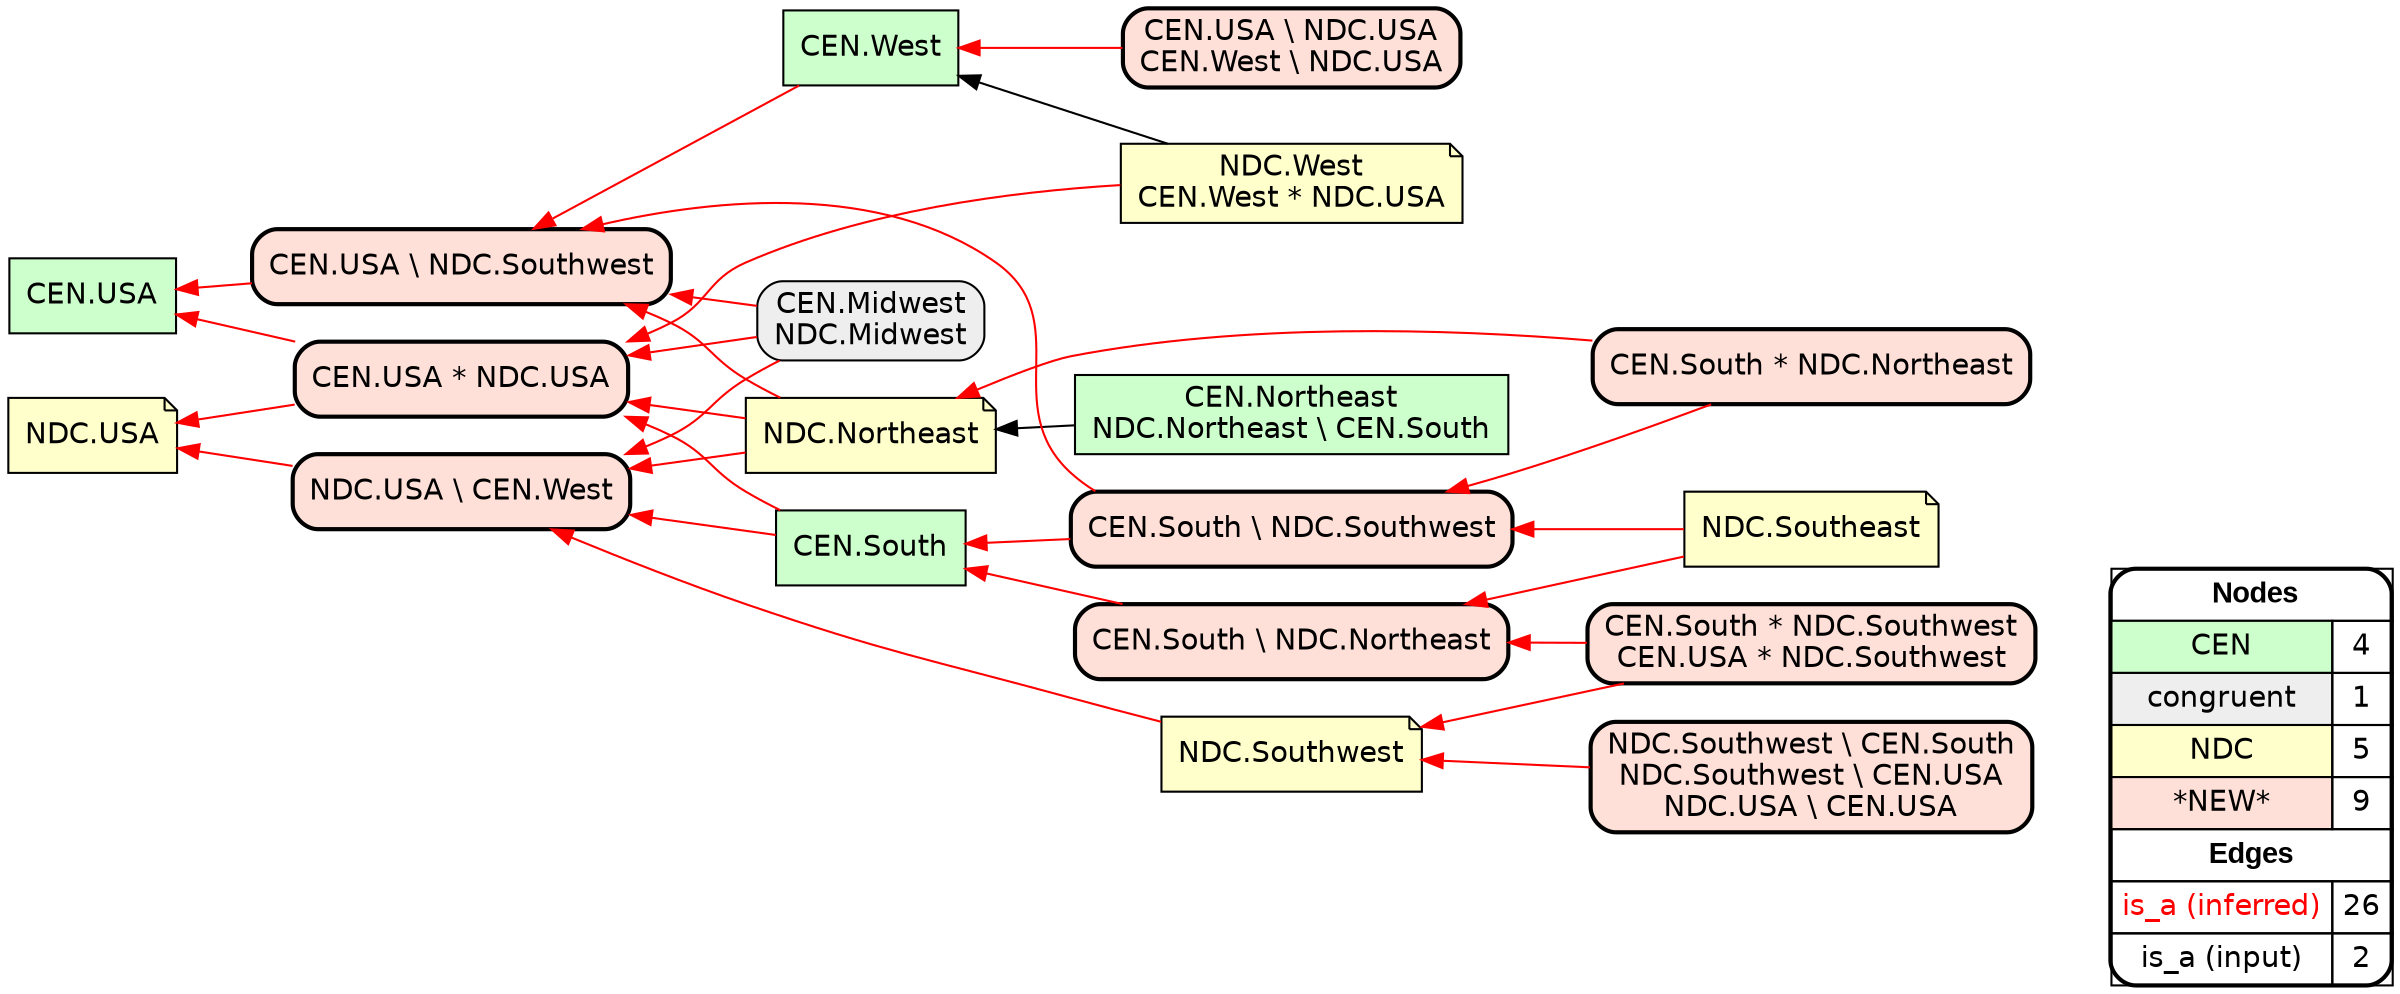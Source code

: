 digraph{
rankdir=RL
node[shape=box style=filled fillcolor="#CCFFCC" fontname="helvetica"] 
"CEN.USA"
"CEN.West"
"CEN.Northeast\nNDC.Northeast \\ CEN.South"
"CEN.South"
node[shape=box style="filled,rounded" fillcolor="#EEEEEE" fontname="helvetica"] 
"CEN.Midwest\nNDC.Midwest"
node[shape=note style=filled fillcolor="#FFFFCC" fontname="helvetica"] 
"NDC.Southwest"
"NDC.West\nCEN.West * NDC.USA"
"NDC.Northeast"
"NDC.USA"
"NDC.Southeast"
node[shape=box style="filled,rounded,bold" fillcolor="#FFE0D8" fontname="helvetica"] 
"NDC.Southwest \\ CEN.South\nNDC.Southwest \\ CEN.USA\nNDC.USA \\ CEN.USA"
"CEN.South \\ NDC.Southwest"
"CEN.USA * NDC.USA"
"CEN.South \\ NDC.Northeast"
"CEN.South * NDC.Southwest\nCEN.USA * NDC.Southwest"
"CEN.USA \\ NDC.Southwest"
"CEN.South * NDC.Northeast"
"CEN.USA \\ NDC.USA\nCEN.West \\ NDC.USA"
"NDC.USA \\ CEN.West"
edge[arrowhead=normal style=dotted color="#000000" constraint=true penwidth=1]
edge[arrowhead=normal style=solid color="#FF0000" constraint=true penwidth=1]
"CEN.South \\ NDC.Southwest" -> "CEN.USA \\ NDC.Southwest"
"NDC.Northeast" -> "CEN.USA \\ NDC.Southwest"
"NDC.Southeast" -> "CEN.South \\ NDC.Southwest"
"CEN.USA * NDC.USA" -> "NDC.USA"
"CEN.Midwest\nNDC.Midwest" -> "CEN.USA \\ NDC.Southwest"
"NDC.Southwest" -> "NDC.USA \\ CEN.West"
"NDC.Southwest \\ CEN.South\nNDC.Southwest \\ CEN.USA\nNDC.USA \\ CEN.USA" -> "NDC.Southwest"
"CEN.South" -> "CEN.USA * NDC.USA"
"CEN.West" -> "CEN.USA \\ NDC.Southwest"
"CEN.South \\ NDC.Southwest" -> "CEN.South"
"CEN.South * NDC.Southwest\nCEN.USA * NDC.Southwest" -> "CEN.South \\ NDC.Northeast"
"CEN.USA \\ NDC.Southwest" -> "CEN.USA"
"NDC.USA \\ CEN.West" -> "NDC.USA"
"CEN.USA * NDC.USA" -> "CEN.USA"
"CEN.South" -> "NDC.USA \\ CEN.West"
"CEN.South * NDC.Northeast" -> "CEN.South \\ NDC.Southwest"
"NDC.Northeast" -> "NDC.USA \\ CEN.West"
"CEN.South * NDC.Southwest\nCEN.USA * NDC.Southwest" -> "NDC.Southwest"
"NDC.Northeast" -> "CEN.USA * NDC.USA"
"NDC.West\nCEN.West * NDC.USA" -> "CEN.USA * NDC.USA"
"CEN.South * NDC.Northeast" -> "NDC.Northeast"
"CEN.South \\ NDC.Northeast" -> "CEN.South"
"CEN.USA \\ NDC.USA\nCEN.West \\ NDC.USA" -> "CEN.West"
"CEN.Midwest\nNDC.Midwest" -> "NDC.USA \\ CEN.West"
"CEN.Midwest\nNDC.Midwest" -> "CEN.USA * NDC.USA"
"NDC.Southeast" -> "CEN.South \\ NDC.Northeast"
edge[arrowhead=normal style=solid color="#000000" constraint=true penwidth=1]
"NDC.West\nCEN.West * NDC.USA" -> "CEN.West"
"CEN.Northeast\nNDC.Northeast \\ CEN.South" -> "NDC.Northeast"
node[shape=box] 
{rank=source Legend [fillcolor= white margin=0 label=< 
 <TABLE BORDER="0" CELLBORDER="1" CELLSPACING="0" CELLPADDING="4"> 
<TR> <TD COLSPAN="2"><font face="Arial Black"> Nodes</font></TD> </TR> 
<TR> 
 <TD bgcolor="#CCFFCC" fontname="helvetica">CEN</TD> 
 <TD>4</TD> 
 </TR> 
<TR> 
 <TD bgcolor="#EEEEEE" fontname="helvetica">congruent</TD> 
 <TD>1</TD> 
 </TR> 
<TR> 
 <TD bgcolor="#FFFFCC" fontname="helvetica">NDC</TD> 
 <TD>5</TD> 
 </TR> 
<TR> 
 <TD bgcolor="#FFE0D8" fontname="helvetica">*NEW*</TD> 
 <TD>9</TD> 
 </TR> 
<TR> <TD COLSPAN="2"><font face = "Arial Black"> Edges </font></TD> </TR> 
<TR> 
 <TD><font color ="#FF0000">is_a (inferred)</font></TD><TD>26</TD>
</TR>
<TR> 
 <TD><font color ="#000000">is_a (input)</font></TD><TD>2</TD>
</TR>
</TABLE> 
 >] } 
}